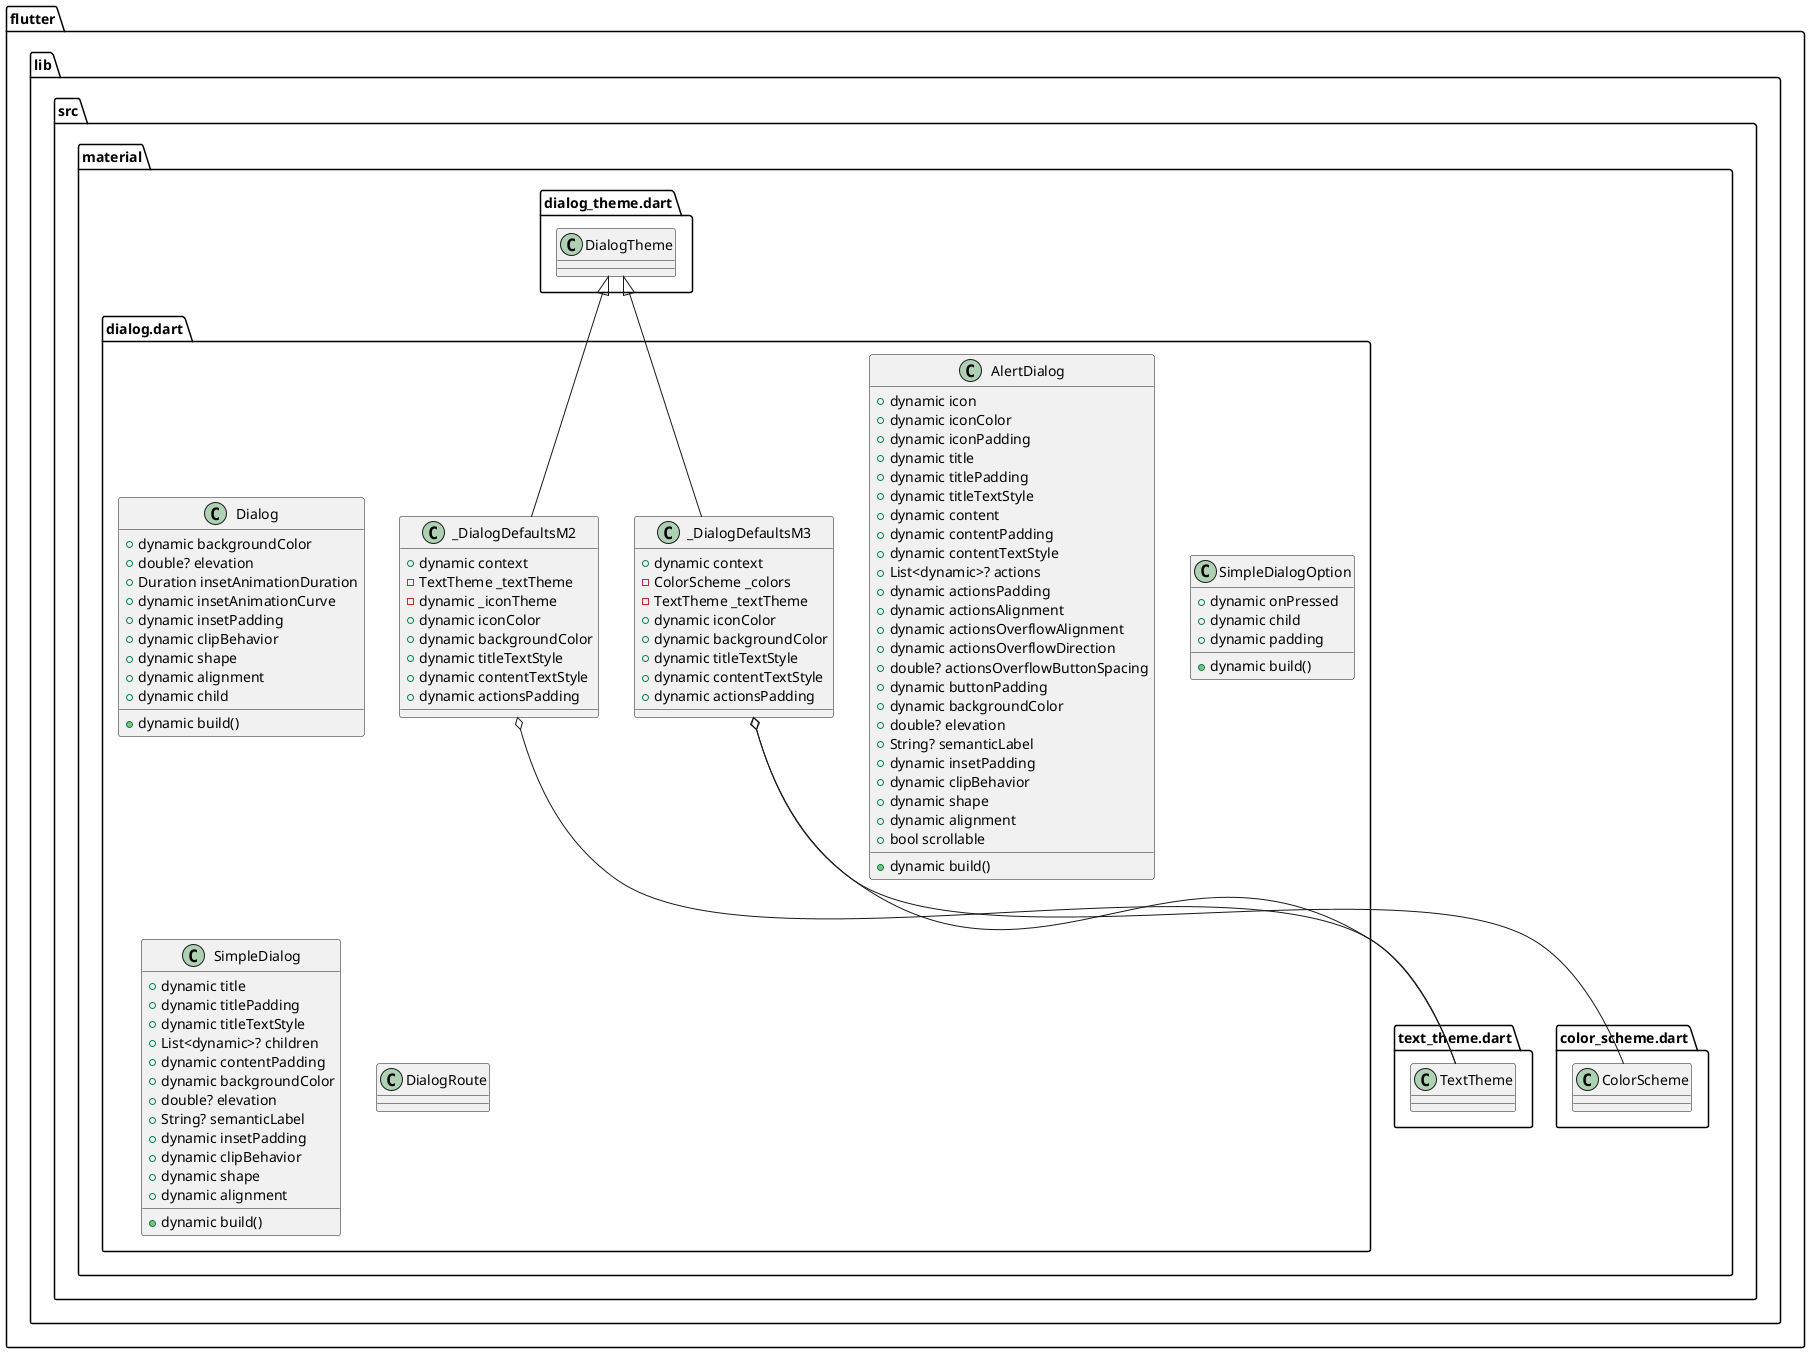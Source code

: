 @startuml
set namespaceSeparator ::

class "flutter::lib::src::material::dialog.dart::Dialog" {
  +dynamic backgroundColor
  +double? elevation
  +Duration insetAnimationDuration
  +dynamic insetAnimationCurve
  +dynamic insetPadding
  +dynamic clipBehavior
  +dynamic shape
  +dynamic alignment
  +dynamic child
  +dynamic build()
}

class "flutter::lib::src::material::dialog.dart::AlertDialog" {
  +dynamic icon
  +dynamic iconColor
  +dynamic iconPadding
  +dynamic title
  +dynamic titlePadding
  +dynamic titleTextStyle
  +dynamic content
  +dynamic contentPadding
  +dynamic contentTextStyle
  +List<dynamic>? actions
  +dynamic actionsPadding
  +dynamic actionsAlignment
  +dynamic actionsOverflowAlignment
  +dynamic actionsOverflowDirection
  +double? actionsOverflowButtonSpacing
  +dynamic buttonPadding
  +dynamic backgroundColor
  +double? elevation
  +String? semanticLabel
  +dynamic insetPadding
  +dynamic clipBehavior
  +dynamic shape
  +dynamic alignment
  +bool scrollable
  +dynamic build()
}

class "flutter::lib::src::material::dialog.dart::SimpleDialogOption" {
  +dynamic onPressed
  +dynamic child
  +dynamic padding
  +dynamic build()
}

class "flutter::lib::src::material::dialog.dart::SimpleDialog" {
  +dynamic title
  +dynamic titlePadding
  +dynamic titleTextStyle
  +List<dynamic>? children
  +dynamic contentPadding
  +dynamic backgroundColor
  +double? elevation
  +String? semanticLabel
  +dynamic insetPadding
  +dynamic clipBehavior
  +dynamic shape
  +dynamic alignment
  +dynamic build()
}

class "flutter::lib::src::material::dialog.dart::DialogRoute" {
}

class "flutter::lib::src::material::dialog.dart::_DialogDefaultsM2" {
  +dynamic context
  -TextTheme _textTheme
  -dynamic _iconTheme
  +dynamic iconColor
  +dynamic backgroundColor
  +dynamic titleTextStyle
  +dynamic contentTextStyle
  +dynamic actionsPadding
}

"flutter::lib::src::material::dialog.dart::_DialogDefaultsM2" o-- "flutter::lib::src::material::text_theme.dart::TextTheme"
"flutter::lib::src::material::dialog_theme.dart::DialogTheme" <|-- "flutter::lib::src::material::dialog.dart::_DialogDefaultsM2"

class "flutter::lib::src::material::dialog.dart::_DialogDefaultsM3" {
  +dynamic context
  -ColorScheme _colors
  -TextTheme _textTheme
  +dynamic iconColor
  +dynamic backgroundColor
  +dynamic titleTextStyle
  +dynamic contentTextStyle
  +dynamic actionsPadding
}

"flutter::lib::src::material::dialog.dart::_DialogDefaultsM3" o-- "flutter::lib::src::material::color_scheme.dart::ColorScheme"
"flutter::lib::src::material::dialog.dart::_DialogDefaultsM3" o-- "flutter::lib::src::material::text_theme.dart::TextTheme"
"flutter::lib::src::material::dialog_theme.dart::DialogTheme" <|-- "flutter::lib::src::material::dialog.dart::_DialogDefaultsM3"


@enduml